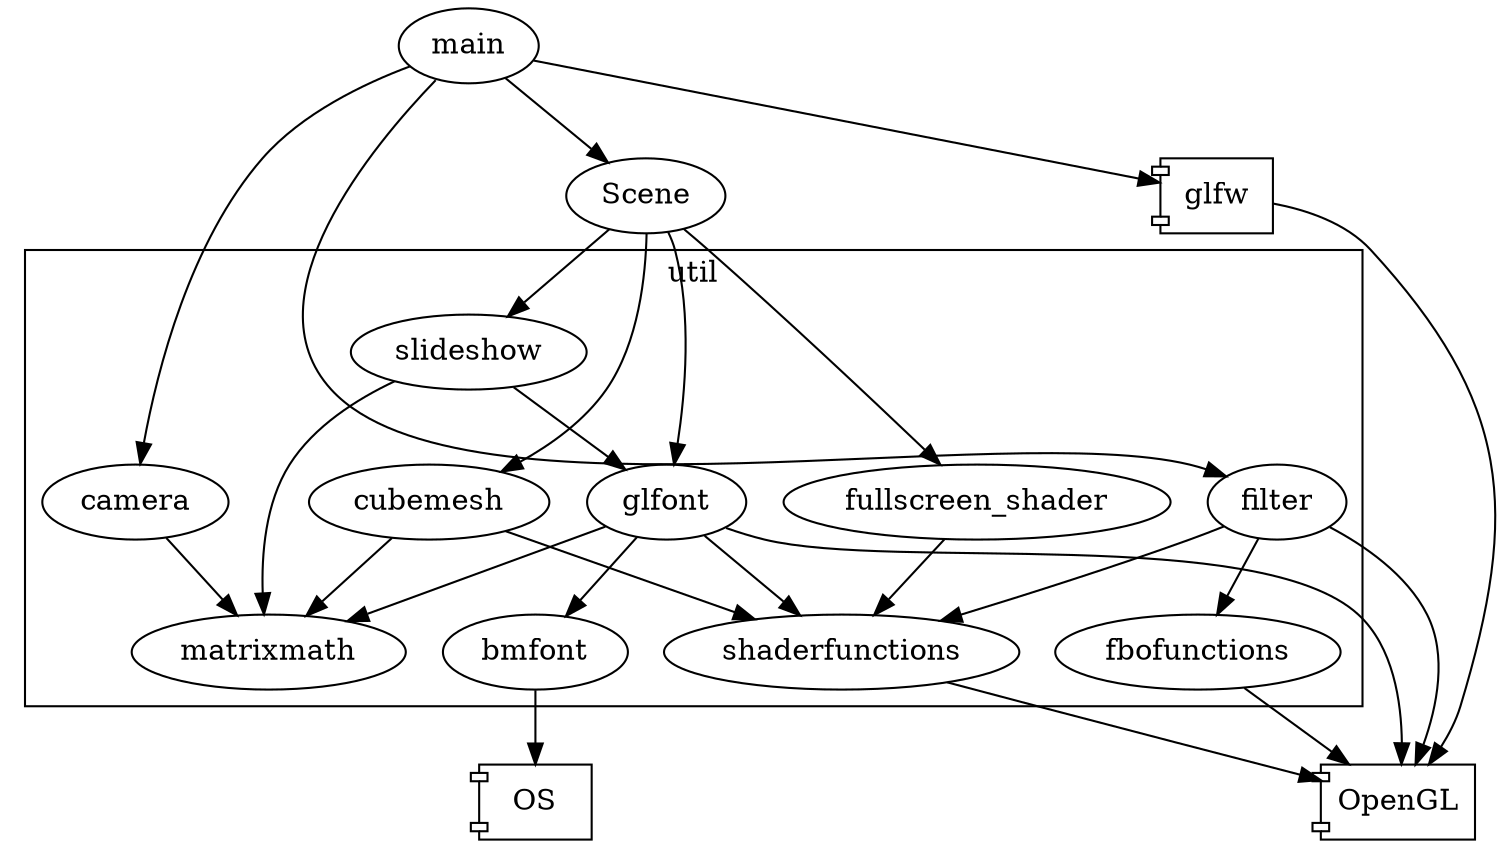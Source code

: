 // luajit-utils-arch.dot
// dot luajit-utils-arch.dot -Tpng > luajit-utils-arch.png

digraph utils {

	subgraph cluster_0 {
		label = "util"

		"glfont" -> "bmfont"
		"glfont" -> "shaderfunctions"
		"glfont" -> "matrixmath"

		//"camera" -> "glfw"
		"camera" -> "matrixmath"

		"cubemesh" -> "shaderfunctions"
		"cubemesh" -> "matrixmath"

		"filter" -> "shaderfunctions"
		"filter" -> "fbofunctions"

		"fullscreen_shader" -> "shaderfunctions"

		"slideshow" -> "glfont"
		"slideshow" -> "matrixmath"
		//"obj"
	}

	"shaderfunctions" -> "OpenGL"
	"fbofunctions" -> "OpenGL"
	"filter" -> "OpenGL"
	"glfont" -> "OpenGL"
	"glfw" -> "OpenGL"

	"bmfont" -> "OS"
	//"obj" -> "OS"

	// External dependencies structure
	"main" -> "glfw"
	"main" -> "camera"
	"main" -> "Scene"
	"main" -> "filter"

	"Scene" -> "cubemesh"
	"Scene" -> "glfont"
	"Scene" -> "fullscreen_shader"
	//"Scene" -> "filter"
	"Scene" -> "slideshow"
	//"Scene" -> "obj"

	"OpenGL" [shape=component]
	"glfw" [shape=component]
	"OS" [shape=component]
}
